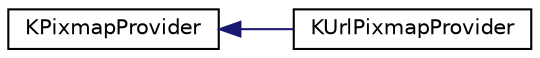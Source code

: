 digraph "Graphical Class Hierarchy"
{
  edge [fontname="Helvetica",fontsize="10",labelfontname="Helvetica",labelfontsize="10"];
  node [fontname="Helvetica",fontsize="10",shape=record];
  rankdir="LR";
  Node0 [label="KPixmapProvider",height=0.2,width=0.4,color="black", fillcolor="white", style="filled",URL="D:/Users/anthony/Documents/MINGW-KDE-Frameworks/frameworks/kcompletion-5.26.0/html/KCompletion.tags$classKPixmapProvider.html"];
  Node0 -> Node1 [dir="back",color="midnightblue",fontsize="10",style="solid",fontname="Helvetica"];
  Node1 [label="KUrlPixmapProvider",height=0.2,width=0.4,color="black", fillcolor="white", style="filled",URL="$classKUrlPixmapProvider.html",tooltip="Implementation of KPixmapProvider. "];
}
